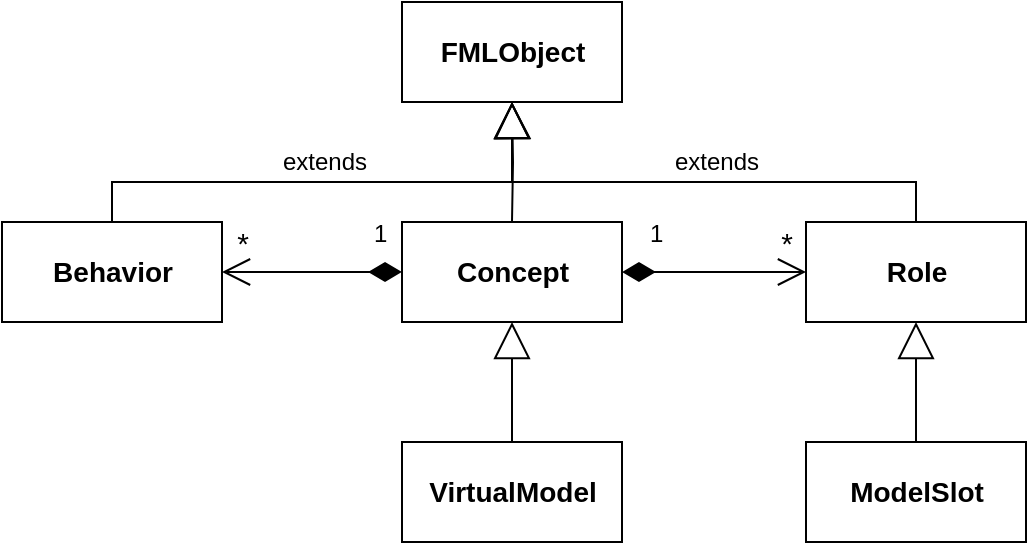 <mxfile version="14.7.1" type="github" pages="2">
  <diagram name="Page-1" id="c4acf3e9-155e-7222-9cf6-157b1a14988f">
    <mxGraphModel dx="815" dy="470" grid="1" gridSize="10" guides="1" tooltips="1" connect="1" arrows="1" fold="1" page="1" pageScale="1" pageWidth="850" pageHeight="1100" background="#ffffff" math="0" shadow="0">
      <root>
        <mxCell id="0" />
        <mxCell id="1" parent="0" />
        <mxCell id="smgrjCHY4chfW_u2ZcEP-9" value="extends" style="endArrow=block;endSize=16;endFill=0;html=1;rounded=0;edgeStyle=orthogonalEdgeStyle;exitX=0.5;exitY=0;exitDx=0;exitDy=0;entryX=0.5;entryY=1;entryDx=0;entryDy=0;fontSize=12;" parent="1" source="8KK2gnAzh4ry85NgPHsd-8" target="8KK2gnAzh4ry85NgPHsd-1" edge="1">
          <mxGeometry x="-0.036" y="10" width="160" relative="1" as="geometry">
            <mxPoint x="225" y="230" as="sourcePoint" />
            <mxPoint x="445" y="170" as="targetPoint" />
            <mxPoint as="offset" />
            <Array as="points">
              <mxPoint x="245" y="210" />
              <mxPoint x="445" y="210" />
            </Array>
          </mxGeometry>
        </mxCell>
        <mxCell id="smgrjCHY4chfW_u2ZcEP-10" value="" style="endArrow=block;endSize=16;endFill=0;html=1;rounded=0;edgeStyle=orthogonalEdgeStyle;exitX=0.5;exitY=0;exitDx=0;exitDy=0;entryX=0.5;entryY=1;entryDx=0;entryDy=0;" parent="1" target="8KK2gnAzh4ry85NgPHsd-1" edge="1">
          <mxGeometry x="-0.036" y="10" width="160" relative="1" as="geometry">
            <mxPoint x="445" y="230" as="sourcePoint" />
            <mxPoint x="445" y="170" as="targetPoint" />
            <mxPoint as="offset" />
          </mxGeometry>
        </mxCell>
        <mxCell id="smgrjCHY4chfW_u2ZcEP-11" value="extends" style="endArrow=block;endSize=16;endFill=0;html=1;rounded=0;edgeStyle=orthogonalEdgeStyle;exitX=0.5;exitY=0;exitDx=0;exitDy=0;entryX=0.5;entryY=1;entryDx=0;entryDy=0;fontSize=12;" parent="1" source="8KK2gnAzh4ry85NgPHsd-4" target="8KK2gnAzh4ry85NgPHsd-1" edge="1">
          <mxGeometry x="-0.08" y="-10" width="160" relative="1" as="geometry">
            <mxPoint x="647" y="230" as="sourcePoint" />
            <mxPoint x="445" y="170" as="targetPoint" />
            <mxPoint as="offset" />
            <Array as="points">
              <mxPoint x="647" y="210" />
              <mxPoint x="445" y="210" />
            </Array>
          </mxGeometry>
        </mxCell>
        <mxCell id="smgrjCHY4chfW_u2ZcEP-12" value="1" style="endArrow=open;html=1;endSize=12;startArrow=diamondThin;startSize=14;startFill=1;edgeStyle=orthogonalEdgeStyle;align=left;verticalAlign=bottom;rounded=0;exitX=1;exitY=0.5;exitDx=0;exitDy=0;entryX=0;entryY=0.5;entryDx=0;entryDy=0;fontSize=12;" parent="1" source="8KK2gnAzh4ry85NgPHsd-2" target="8KK2gnAzh4ry85NgPHsd-4" edge="1">
          <mxGeometry x="-0.75" y="10" relative="1" as="geometry">
            <mxPoint x="500" y="265" as="sourcePoint" />
            <mxPoint x="592" y="265" as="targetPoint" />
            <mxPoint as="offset" />
            <Array as="points" />
          </mxGeometry>
        </mxCell>
        <mxCell id="smgrjCHY4chfW_u2ZcEP-13" value="&lt;font style=&quot;font-size: 15px&quot;&gt;*&lt;/font&gt;" style="text;html=1;align=center;verticalAlign=middle;resizable=0;points=[];autosize=1;strokeColor=none;" parent="1" vertex="1">
          <mxGeometry x="572" y="230" width="20" height="20" as="geometry" />
        </mxCell>
        <mxCell id="smgrjCHY4chfW_u2ZcEP-15" value="1" style="endArrow=open;html=1;endSize=12;startArrow=diamondThin;startSize=14;startFill=1;edgeStyle=orthogonalEdgeStyle;align=left;verticalAlign=bottom;rounded=0;exitX=0;exitY=0.5;exitDx=0;exitDy=0;entryX=1;entryY=0.5;entryDx=0;entryDy=0;fontSize=12;" parent="1" source="8KK2gnAzh4ry85NgPHsd-2" target="8KK2gnAzh4ry85NgPHsd-8" edge="1">
          <mxGeometry x="-0.636" y="-10" relative="1" as="geometry">
            <mxPoint x="390" y="270" as="sourcePoint" />
            <mxPoint x="280" y="270" as="targetPoint" />
            <mxPoint as="offset" />
            <Array as="points" />
          </mxGeometry>
        </mxCell>
        <mxCell id="smgrjCHY4chfW_u2ZcEP-16" value="&lt;font style=&quot;font-size: 15px&quot;&gt;*&lt;/font&gt;" style="text;html=1;align=center;verticalAlign=middle;resizable=0;points=[];autosize=1;strokeColor=none;" parent="1" vertex="1">
          <mxGeometry x="300" y="230" width="20" height="20" as="geometry" />
        </mxCell>
        <mxCell id="smgrjCHY4chfW_u2ZcEP-17" value="" style="endArrow=block;endSize=16;endFill=0;html=1;rounded=0;edgeStyle=orthogonalEdgeStyle;exitX=0.5;exitY=0;exitDx=0;exitDy=0;entryX=0.5;entryY=1;entryDx=0;entryDy=0;" parent="1" source="8KK2gnAzh4ry85NgPHsd-3" target="8KK2gnAzh4ry85NgPHsd-2" edge="1">
          <mxGeometry width="160" relative="1" as="geometry">
            <mxPoint x="455" y="230" as="sourcePoint" />
            <mxPoint x="445" y="310" as="targetPoint" />
          </mxGeometry>
        </mxCell>
        <mxCell id="smgrjCHY4chfW_u2ZcEP-23" value="" style="endArrow=block;endSize=16;endFill=0;html=1;rounded=0;edgeStyle=orthogonalEdgeStyle;exitX=0.5;exitY=0;exitDx=0;exitDy=0;" parent="1" source="8KK2gnAzh4ry85NgPHsd-5" edge="1">
          <mxGeometry width="160" relative="1" as="geometry">
            <mxPoint x="647" y="353" as="sourcePoint" />
            <mxPoint x="647" y="280" as="targetPoint" />
          </mxGeometry>
        </mxCell>
        <mxCell id="8KK2gnAzh4ry85NgPHsd-1" value="FMLObject" style="html=1;fontStyle=1;fontSize=14;" vertex="1" parent="1">
          <mxGeometry x="390" y="120" width="110" height="50" as="geometry" />
        </mxCell>
        <mxCell id="8KK2gnAzh4ry85NgPHsd-2" value="Concept" style="html=1;fontStyle=1;fontSize=14;" vertex="1" parent="1">
          <mxGeometry x="390" y="230" width="110" height="50" as="geometry" />
        </mxCell>
        <mxCell id="8KK2gnAzh4ry85NgPHsd-3" value="VirtualModel" style="html=1;fontStyle=1;fontSize=14;" vertex="1" parent="1">
          <mxGeometry x="390" y="340" width="110" height="50" as="geometry" />
        </mxCell>
        <mxCell id="8KK2gnAzh4ry85NgPHsd-4" value="Role" style="html=1;fontStyle=1;fontSize=14;" vertex="1" parent="1">
          <mxGeometry x="592" y="230" width="110" height="50" as="geometry" />
        </mxCell>
        <mxCell id="8KK2gnAzh4ry85NgPHsd-5" value="ModelSlot" style="html=1;fontStyle=1;fontSize=14;" vertex="1" parent="1">
          <mxGeometry x="592" y="340" width="110" height="50" as="geometry" />
        </mxCell>
        <mxCell id="8KK2gnAzh4ry85NgPHsd-8" value="Behavior" style="html=1;fontStyle=1;fontSize=14;" vertex="1" parent="1">
          <mxGeometry x="190" y="230" width="110" height="50" as="geometry" />
        </mxCell>
      </root>
    </mxGraphModel>
  </diagram>
  <diagram id="QZtuB8vcoWjpOWl6tnhd" name="Page-2">
    <mxGraphModel dx="1426" dy="822" grid="1" gridSize="10" guides="1" tooltips="1" connect="1" arrows="1" fold="1" page="1" pageScale="1" pageWidth="827" pageHeight="1169" math="0" shadow="0">
      <root>
        <mxCell id="P2MW6TOVHf1EfFWb3fyX-0" />
        <mxCell id="P2MW6TOVHf1EfFWb3fyX-1" parent="P2MW6TOVHf1EfFWb3fyX-0" />
      </root>
    </mxGraphModel>
  </diagram>
</mxfile>
